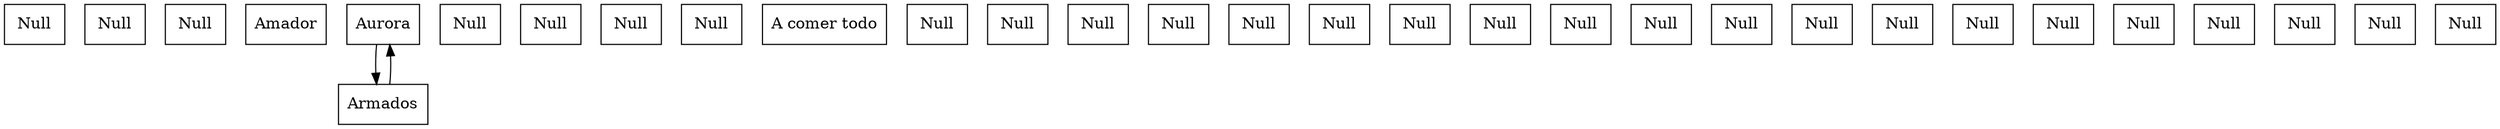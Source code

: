 digraph reporte {
	node [ shape= rect label="Null"] v0;
	node [ shape= rect label="Null"] v1;
	node [ shape= rect label="Null"] v2;
	rankdir = "TB"
	node [ shape= rect label="Amador" ] A41Amador;
	rankdir = "TB"
	node [ shape= rect label="Aurora" ] A50Aurora;
	node [ shape= rect label="Armados" ] A51Aurora;
	A50Aurora -> A51Aurora;
	A51Aurora -> A50Aurora;
	node [ shape= rect label="Null"] v5;
	node [ shape= rect label="Null"] v6;
	node [ shape= rect label="Null"] v7;
	node [ shape= rect label="Null"] v8;
	rankdir = "TB"
	node [ shape= rect label="A comer todo" ] A51Acomertodo;
	node [ shape= rect label="Null"] v10;
	node [ shape= rect label="Null"] v11;
	node [ shape= rect label="Null"] v12;
	node [ shape= rect label="Null"] v13;
	node [ shape= rect label="Null"] v14;
	node [ shape= rect label="Null"] v15;
	node [ shape= rect label="Null"] v16;
	node [ shape= rect label="Null"] v17;
	node [ shape= rect label="Null"] v18;
	node [ shape= rect label="Null"] v19;
	node [ shape= rect label="Null"] v20;
	node [ shape= rect label="Null"] v21;
	node [ shape= rect label="Null"] v22;
	node [ shape= rect label="Null"] v23;
	node [ shape= rect label="Null"] v24;
	node [ shape= rect label="Null"] v25;
	node [ shape= rect label="Null"] v26;
	node [ shape= rect label="Null"] v27;
	node [ shape= rect label="Null"] v28;
	node [ shape= rect label="Null"] v29;

}